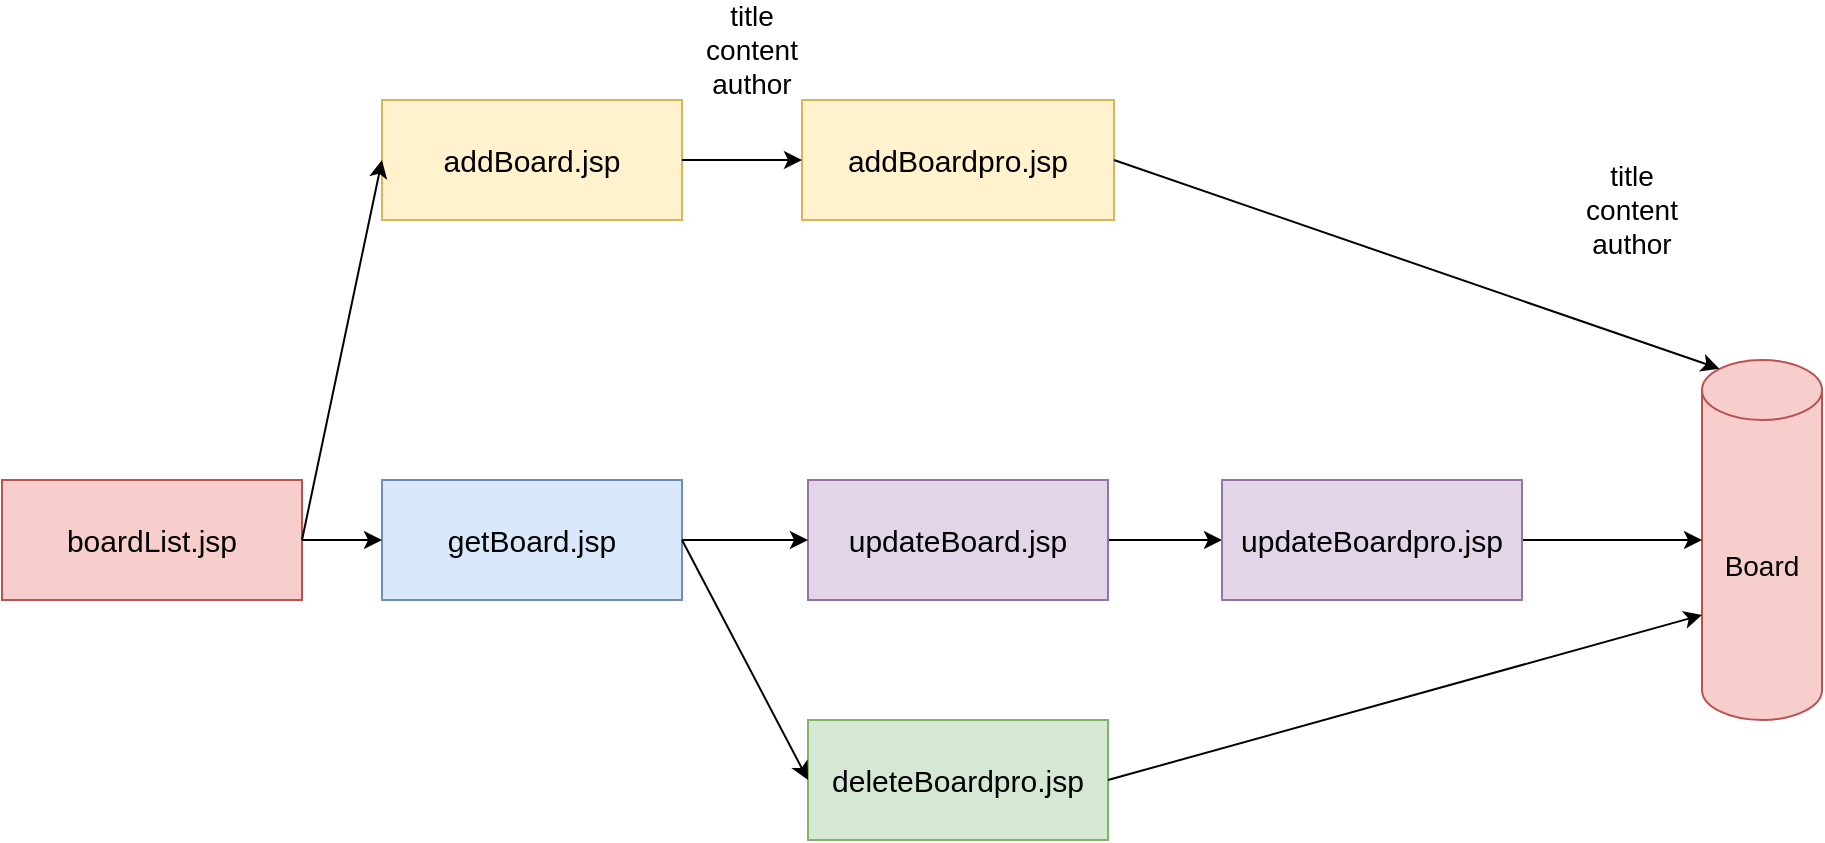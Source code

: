 <mxfile version="21.6.6" type="device">
  <diagram name="페이지-1" id="U7jxarVcp_38xqMJj9Ed">
    <mxGraphModel dx="1434" dy="782" grid="1" gridSize="10" guides="1" tooltips="1" connect="1" arrows="1" fold="1" page="1" pageScale="1" pageWidth="827" pageHeight="1169" math="0" shadow="0">
      <root>
        <mxCell id="0" />
        <mxCell id="1" parent="0" />
        <mxCell id="rOeCQw_Psq-g29SYvuHi-1" value="&lt;font style=&quot;font-size: 15px;&quot;&gt;&lt;font style=&quot;font-size: 15px;&quot;&gt;board&lt;/font&gt;List.jsp&lt;/font&gt;" style="rounded=0;whiteSpace=wrap;html=1;fillColor=#f8cecc;strokeColor=#b85450;" vertex="1" parent="1">
          <mxGeometry x="30" y="250" width="150" height="60" as="geometry" />
        </mxCell>
        <mxCell id="rOeCQw_Psq-g29SYvuHi-2" value="&lt;span style=&quot;font-size: 15px;&quot;&gt;addBoard.jsp&lt;/span&gt;" style="rounded=0;whiteSpace=wrap;html=1;fillColor=#fff2cc;strokeColor=#d6b656;" vertex="1" parent="1">
          <mxGeometry x="220" y="60" width="150" height="60" as="geometry" />
        </mxCell>
        <mxCell id="rOeCQw_Psq-g29SYvuHi-3" value="&lt;span style=&quot;font-size: 15px;&quot;&gt;addBoardpro.jsp&lt;/span&gt;" style="rounded=0;whiteSpace=wrap;html=1;fillColor=#fff2cc;strokeColor=#d6b656;" vertex="1" parent="1">
          <mxGeometry x="430" y="60" width="156" height="60" as="geometry" />
        </mxCell>
        <mxCell id="rOeCQw_Psq-g29SYvuHi-4" value="&lt;font style=&quot;font-size: 14px;&quot;&gt;Board&lt;/font&gt;" style="shape=cylinder3;whiteSpace=wrap;html=1;boundedLbl=1;backgroundOutline=1;size=15;fillColor=#f8cecc;strokeColor=#b85450;" vertex="1" parent="1">
          <mxGeometry x="880" y="190" width="60" height="180" as="geometry" />
        </mxCell>
        <mxCell id="rOeCQw_Psq-g29SYvuHi-5" value="" style="endArrow=classic;html=1;rounded=0;exitX=1;exitY=0.5;exitDx=0;exitDy=0;entryX=0;entryY=0.5;entryDx=0;entryDy=0;" edge="1" parent="1" source="rOeCQw_Psq-g29SYvuHi-1" target="rOeCQw_Psq-g29SYvuHi-2">
          <mxGeometry width="50" height="50" relative="1" as="geometry">
            <mxPoint x="390" y="420" as="sourcePoint" />
            <mxPoint x="440" y="370" as="targetPoint" />
          </mxGeometry>
        </mxCell>
        <mxCell id="rOeCQw_Psq-g29SYvuHi-6" value="" style="endArrow=classic;html=1;rounded=0;exitX=1;exitY=0.5;exitDx=0;exitDy=0;entryX=0;entryY=0.5;entryDx=0;entryDy=0;" edge="1" parent="1" source="rOeCQw_Psq-g29SYvuHi-2" target="rOeCQw_Psq-g29SYvuHi-3">
          <mxGeometry width="50" height="50" relative="1" as="geometry">
            <mxPoint x="390" y="420" as="sourcePoint" />
            <mxPoint x="440" y="370" as="targetPoint" />
          </mxGeometry>
        </mxCell>
        <mxCell id="rOeCQw_Psq-g29SYvuHi-7" value="" style="endArrow=classic;html=1;rounded=0;exitX=1;exitY=0.5;exitDx=0;exitDy=0;entryX=0.145;entryY=0;entryDx=0;entryDy=4.35;entryPerimeter=0;" edge="1" parent="1" source="rOeCQw_Psq-g29SYvuHi-3" target="rOeCQw_Psq-g29SYvuHi-4">
          <mxGeometry width="50" height="50" relative="1" as="geometry">
            <mxPoint x="390" y="420" as="sourcePoint" />
            <mxPoint x="440" y="370" as="targetPoint" />
          </mxGeometry>
        </mxCell>
        <mxCell id="rOeCQw_Psq-g29SYvuHi-8" value="&lt;font style=&quot;font-size: 14px;&quot;&gt;title&lt;br&gt;content&lt;br&gt;author&lt;/font&gt;" style="text;html=1;strokeColor=none;fillColor=none;align=center;verticalAlign=middle;whiteSpace=wrap;rounded=0;" vertex="1" parent="1">
          <mxGeometry x="350" y="20" width="110" height="30" as="geometry" />
        </mxCell>
        <mxCell id="rOeCQw_Psq-g29SYvuHi-9" value="&lt;font style=&quot;font-size: 14px;&quot;&gt;title&lt;br&gt;content&lt;br&gt;author&lt;/font&gt;" style="text;html=1;strokeColor=none;fillColor=none;align=center;verticalAlign=middle;whiteSpace=wrap;rounded=0;rotation=0;" vertex="1" parent="1">
          <mxGeometry x="790" y="100" width="110" height="30" as="geometry" />
        </mxCell>
        <mxCell id="rOeCQw_Psq-g29SYvuHi-11" value="&lt;span style=&quot;font-size: 15px;&quot;&gt;getBoard.jsp&lt;/span&gt;" style="rounded=0;whiteSpace=wrap;html=1;fillColor=#dae8fc;strokeColor=#6c8ebf;" vertex="1" parent="1">
          <mxGeometry x="220" y="250" width="150" height="60" as="geometry" />
        </mxCell>
        <mxCell id="rOeCQw_Psq-g29SYvuHi-12" value="" style="endArrow=classic;html=1;rounded=0;exitX=1;exitY=0.5;exitDx=0;exitDy=0;entryX=0;entryY=0.5;entryDx=0;entryDy=0;" edge="1" parent="1" source="rOeCQw_Psq-g29SYvuHi-1" target="rOeCQw_Psq-g29SYvuHi-11">
          <mxGeometry width="50" height="50" relative="1" as="geometry">
            <mxPoint x="390" y="310" as="sourcePoint" />
            <mxPoint x="440" y="260" as="targetPoint" />
          </mxGeometry>
        </mxCell>
        <mxCell id="rOeCQw_Psq-g29SYvuHi-20" style="edgeStyle=orthogonalEdgeStyle;rounded=0;orthogonalLoop=1;jettySize=auto;html=1;entryX=0;entryY=0.5;entryDx=0;entryDy=0;" edge="1" parent="1" source="rOeCQw_Psq-g29SYvuHi-13" target="rOeCQw_Psq-g29SYvuHi-19">
          <mxGeometry relative="1" as="geometry" />
        </mxCell>
        <mxCell id="rOeCQw_Psq-g29SYvuHi-13" value="&lt;span style=&quot;font-size: 15px;&quot;&gt;updateBoard.jsp&lt;/span&gt;" style="rounded=0;whiteSpace=wrap;html=1;fillColor=#e1d5e7;strokeColor=#9673a6;" vertex="1" parent="1">
          <mxGeometry x="433" y="250" width="150" height="60" as="geometry" />
        </mxCell>
        <mxCell id="rOeCQw_Psq-g29SYvuHi-14" value="&lt;span style=&quot;font-size: 15px;&quot;&gt;deleteBoardpro.jsp&lt;/span&gt;" style="rounded=0;whiteSpace=wrap;html=1;fillColor=#d5e8d4;strokeColor=#82b366;" vertex="1" parent="1">
          <mxGeometry x="433" y="370" width="150" height="60" as="geometry" />
        </mxCell>
        <mxCell id="rOeCQw_Psq-g29SYvuHi-15" value="" style="endArrow=classic;html=1;rounded=0;exitX=1;exitY=0.5;exitDx=0;exitDy=0;entryX=0;entryY=0.5;entryDx=0;entryDy=0;" edge="1" parent="1" source="rOeCQw_Psq-g29SYvuHi-11" target="rOeCQw_Psq-g29SYvuHi-13">
          <mxGeometry width="50" height="50" relative="1" as="geometry">
            <mxPoint x="390" y="310" as="sourcePoint" />
            <mxPoint x="430" y="280" as="targetPoint" />
          </mxGeometry>
        </mxCell>
        <mxCell id="rOeCQw_Psq-g29SYvuHi-16" value="" style="endArrow=classic;html=1;rounded=0;exitX=1;exitY=0.5;exitDx=0;exitDy=0;entryX=0;entryY=0.5;entryDx=0;entryDy=0;" edge="1" parent="1" source="rOeCQw_Psq-g29SYvuHi-11" target="rOeCQw_Psq-g29SYvuHi-14">
          <mxGeometry width="50" height="50" relative="1" as="geometry">
            <mxPoint x="390" y="310" as="sourcePoint" />
            <mxPoint x="440" y="260" as="targetPoint" />
          </mxGeometry>
        </mxCell>
        <mxCell id="rOeCQw_Psq-g29SYvuHi-18" value="" style="endArrow=classic;html=1;rounded=0;entryX=0;entryY=0;entryDx=0;entryDy=127.5;entryPerimeter=0;exitX=1;exitY=0.5;exitDx=0;exitDy=0;" edge="1" parent="1" source="rOeCQw_Psq-g29SYvuHi-14" target="rOeCQw_Psq-g29SYvuHi-4">
          <mxGeometry width="50" height="50" relative="1" as="geometry">
            <mxPoint x="593" y="290" as="sourcePoint" />
            <mxPoint x="730" y="253" as="targetPoint" />
          </mxGeometry>
        </mxCell>
        <mxCell id="rOeCQw_Psq-g29SYvuHi-21" style="edgeStyle=orthogonalEdgeStyle;rounded=0;orthogonalLoop=1;jettySize=auto;html=1;entryX=0;entryY=0.5;entryDx=0;entryDy=0;entryPerimeter=0;" edge="1" parent="1" source="rOeCQw_Psq-g29SYvuHi-19" target="rOeCQw_Psq-g29SYvuHi-4">
          <mxGeometry relative="1" as="geometry" />
        </mxCell>
        <mxCell id="rOeCQw_Psq-g29SYvuHi-19" value="&lt;span style=&quot;font-size: 15px;&quot;&gt;updateBoardpro.jsp&lt;/span&gt;" style="rounded=0;whiteSpace=wrap;html=1;fillColor=#e1d5e7;strokeColor=#9673a6;" vertex="1" parent="1">
          <mxGeometry x="640" y="250" width="150" height="60" as="geometry" />
        </mxCell>
      </root>
    </mxGraphModel>
  </diagram>
</mxfile>
